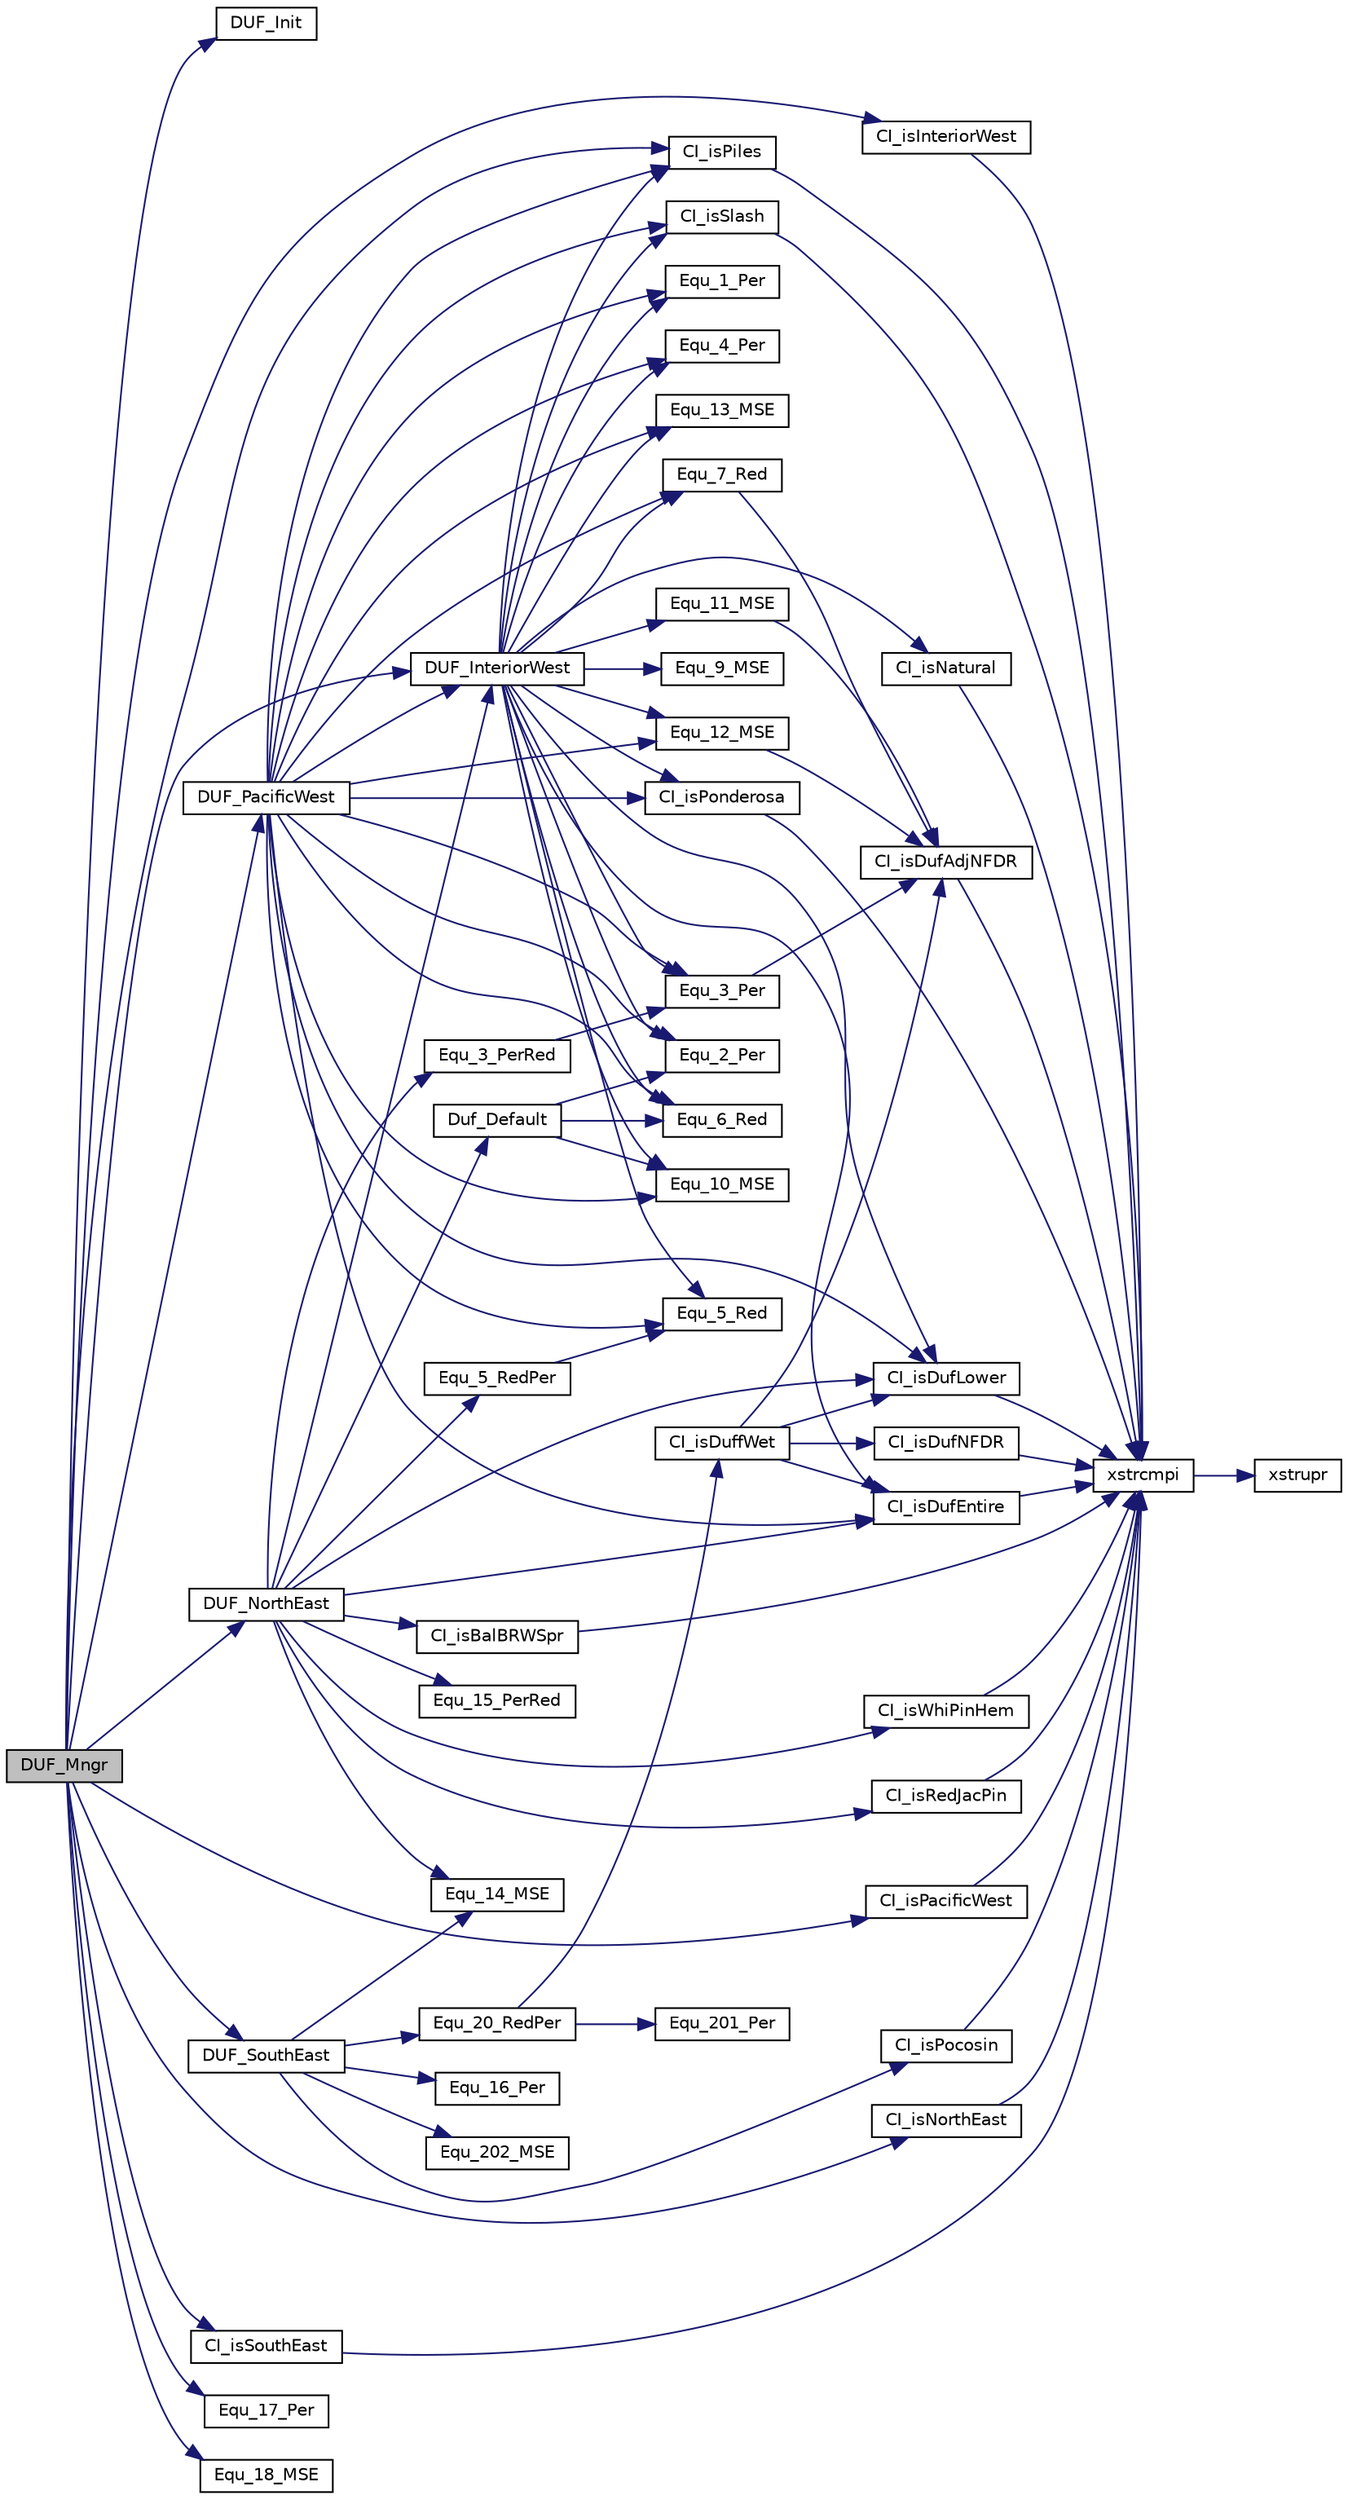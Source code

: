 digraph "DUF_Mngr"
{
  edge [fontname="Helvetica",fontsize="10",labelfontname="Helvetica",labelfontsize="10"];
  node [fontname="Helvetica",fontsize="10",shape=record];
  rankdir="LR";
  Node1 [label="DUF_Mngr",height=0.2,width=0.4,color="black", fillcolor="grey75", style="filled", fontcolor="black"];
  Node1 -> Node2 [color="midnightblue",fontsize="10",style="solid",fontname="Helvetica"];
  Node2 [label="DUF_Init",height=0.2,width=0.4,color="black", fillcolor="white", style="filled",URL="$fof__duf_8c.html#ad777609b0ce1300563989f1dcb0c9988"];
  Node1 -> Node3 [color="midnightblue",fontsize="10",style="solid",fontname="Helvetica"];
  Node3 [label="CI_isPiles",height=0.2,width=0.4,color="black", fillcolor="white", style="filled",URL="$fof__ci_8c.html#acac95d76ac4503b6b2cf70a617b55503"];
  Node3 -> Node4 [color="midnightblue",fontsize="10",style="solid",fontname="Helvetica"];
  Node4 [label="xstrcmpi",height=0.2,width=0.4,color="black", fillcolor="white", style="filled",URL="$fof__ansi_8h.html#ae4a2af8fafbd412557cbf887bb828c13"];
  Node4 -> Node5 [color="midnightblue",fontsize="10",style="solid",fontname="Helvetica"];
  Node5 [label="xstrupr",height=0.2,width=0.4,color="black", fillcolor="white", style="filled",URL="$fof__unix_8c.html#a597515502edd92634b421f7f86824375"];
  Node1 -> Node6 [color="midnightblue",fontsize="10",style="solid",fontname="Helvetica"];
  Node6 [label="Equ_17_Per",height=0.2,width=0.4,color="black", fillcolor="white", style="filled",URL="$fof__duf_8c.html#a3bcc3b8100c6e3038d716f5fde321c77"];
  Node1 -> Node7 [color="midnightblue",fontsize="10",style="solid",fontname="Helvetica"];
  Node7 [label="Equ_18_MSE",height=0.2,width=0.4,color="black", fillcolor="white", style="filled",URL="$fof__duf_8c.html#a5fcac1537c48860dfe281fdbcbd79715"];
  Node1 -> Node8 [color="midnightblue",fontsize="10",style="solid",fontname="Helvetica"];
  Node8 [label="CI_isInteriorWest",height=0.2,width=0.4,color="black", fillcolor="white", style="filled",URL="$fof__ci_8c.html#ab546f4602aa52712183b3e4403e2d1e3"];
  Node8 -> Node4 [color="midnightblue",fontsize="10",style="solid",fontname="Helvetica"];
  Node1 -> Node9 [color="midnightblue",fontsize="10",style="solid",fontname="Helvetica"];
  Node9 [label="DUF_InteriorWest",height=0.2,width=0.4,color="black", fillcolor="white", style="filled",URL="$fof__duf_8c.html#afc322b95242c6c2ba13dba748838b562"];
  Node9 -> Node3 [color="midnightblue",fontsize="10",style="solid",fontname="Helvetica"];
  Node9 -> Node10 [color="midnightblue",fontsize="10",style="solid",fontname="Helvetica"];
  Node10 [label="CI_isNatural",height=0.2,width=0.4,color="black", fillcolor="white", style="filled",URL="$fof__ci_8c.html#a07c69289cef1fc870f00c8153317d4de"];
  Node10 -> Node4 [color="midnightblue",fontsize="10",style="solid",fontname="Helvetica"];
  Node9 -> Node11 [color="midnightblue",fontsize="10",style="solid",fontname="Helvetica"];
  Node11 [label="CI_isSlash",height=0.2,width=0.4,color="black", fillcolor="white", style="filled",URL="$fof__ci_8c.html#a336d87710b45e28076a9c954ade18b7e"];
  Node11 -> Node4 [color="midnightblue",fontsize="10",style="solid",fontname="Helvetica"];
  Node9 -> Node12 [color="midnightblue",fontsize="10",style="solid",fontname="Helvetica"];
  Node12 [label="CI_isDufLower",height=0.2,width=0.4,color="black", fillcolor="white", style="filled",URL="$fof__ci_8c.html#a871f1b2863359cb57a51cb330a75af0b"];
  Node12 -> Node4 [color="midnightblue",fontsize="10",style="solid",fontname="Helvetica"];
  Node9 -> Node13 [color="midnightblue",fontsize="10",style="solid",fontname="Helvetica"];
  Node13 [label="Equ_1_Per",height=0.2,width=0.4,color="black", fillcolor="white", style="filled",URL="$fof__duf_8c.html#ad497dd2080e046a59010edf3e98a4a58"];
  Node9 -> Node14 [color="midnightblue",fontsize="10",style="solid",fontname="Helvetica"];
  Node14 [label="Equ_5_Red",height=0.2,width=0.4,color="black", fillcolor="white", style="filled",URL="$fof__duf_8c.html#aa6c8dbd59861d5ddbc2337f3db881839"];
  Node9 -> Node15 [color="midnightblue",fontsize="10",style="solid",fontname="Helvetica"];
  Node15 [label="Equ_9_MSE",height=0.2,width=0.4,color="black", fillcolor="white", style="filled",URL="$fof__duf_8c.html#aa8fd8d322d19dff9115aec2f62632557"];
  Node9 -> Node16 [color="midnightblue",fontsize="10",style="solid",fontname="Helvetica"];
  Node16 [label="CI_isDufEntire",height=0.2,width=0.4,color="black", fillcolor="white", style="filled",URL="$fof__ci_8c.html#a7313e8bc3f58e28d49fabdefd3d8c92d"];
  Node16 -> Node4 [color="midnightblue",fontsize="10",style="solid",fontname="Helvetica"];
  Node9 -> Node17 [color="midnightblue",fontsize="10",style="solid",fontname="Helvetica"];
  Node17 [label="Equ_2_Per",height=0.2,width=0.4,color="black", fillcolor="white", style="filled",URL="$fof__duf_8c.html#ae2c52427c7d7368cf5027bafdd7408d3"];
  Node9 -> Node18 [color="midnightblue",fontsize="10",style="solid",fontname="Helvetica"];
  Node18 [label="Equ_6_Red",height=0.2,width=0.4,color="black", fillcolor="white", style="filled",URL="$fof__duf_8c.html#a56db849e139ffa2ff5ac3db2ea46860f"];
  Node9 -> Node19 [color="midnightblue",fontsize="10",style="solid",fontname="Helvetica"];
  Node19 [label="Equ_10_MSE",height=0.2,width=0.4,color="black", fillcolor="white", style="filled",URL="$fof__duf_8c.html#aa8ef5b4feb38affaf81f869952c4b629"];
  Node9 -> Node20 [color="midnightblue",fontsize="10",style="solid",fontname="Helvetica"];
  Node20 [label="Equ_3_Per",height=0.2,width=0.4,color="black", fillcolor="white", style="filled",URL="$fof__duf_8c.html#a6179d86f9910c305dbfac17d0208282d"];
  Node20 -> Node21 [color="midnightblue",fontsize="10",style="solid",fontname="Helvetica"];
  Node21 [label="CI_isDufAdjNFDR",height=0.2,width=0.4,color="black", fillcolor="white", style="filled",URL="$fof__ci_8c.html#ae0c9eed5d7856b096c50bc8d39544fa7"];
  Node21 -> Node4 [color="midnightblue",fontsize="10",style="solid",fontname="Helvetica"];
  Node9 -> Node22 [color="midnightblue",fontsize="10",style="solid",fontname="Helvetica"];
  Node22 [label="Equ_7_Red",height=0.2,width=0.4,color="black", fillcolor="white", style="filled",URL="$fof__duf_8c.html#a4640d2954d7c36e9d361247a90eb4367"];
  Node22 -> Node21 [color="midnightblue",fontsize="10",style="solid",fontname="Helvetica"];
  Node9 -> Node23 [color="midnightblue",fontsize="10",style="solid",fontname="Helvetica"];
  Node23 [label="Equ_11_MSE",height=0.2,width=0.4,color="black", fillcolor="white", style="filled",URL="$fof__duf_8c.html#a675c890b1fbcadcb60c597d4a3bc7e12"];
  Node23 -> Node21 [color="midnightblue",fontsize="10",style="solid",fontname="Helvetica"];
  Node9 -> Node24 [color="midnightblue",fontsize="10",style="solid",fontname="Helvetica"];
  Node24 [label="CI_isPonderosa",height=0.2,width=0.4,color="black", fillcolor="white", style="filled",URL="$fof__ci_8c.html#aebcec5d3d23b3c527eafcab11948c276"];
  Node24 -> Node4 [color="midnightblue",fontsize="10",style="solid",fontname="Helvetica"];
  Node9 -> Node25 [color="midnightblue",fontsize="10",style="solid",fontname="Helvetica"];
  Node25 [label="Equ_4_Per",height=0.2,width=0.4,color="black", fillcolor="white", style="filled",URL="$fof__duf_8c.html#ac04b164bd75c526673cac948bcbc225e"];
  Node9 -> Node26 [color="midnightblue",fontsize="10",style="solid",fontname="Helvetica"];
  Node26 [label="Equ_13_MSE",height=0.2,width=0.4,color="black", fillcolor="white", style="filled",URL="$fof__duf_8c.html#abec033cc20494f86ea682e1212cb4e1b"];
  Node9 -> Node27 [color="midnightblue",fontsize="10",style="solid",fontname="Helvetica"];
  Node27 [label="Equ_12_MSE",height=0.2,width=0.4,color="black", fillcolor="white", style="filled",URL="$fof__duf_8c.html#af9b5087e927a14d849a0a0de797f3a6a"];
  Node27 -> Node21 [color="midnightblue",fontsize="10",style="solid",fontname="Helvetica"];
  Node1 -> Node28 [color="midnightblue",fontsize="10",style="solid",fontname="Helvetica"];
  Node28 [label="CI_isPacificWest",height=0.2,width=0.4,color="black", fillcolor="white", style="filled",URL="$fof__ci_8c.html#a8cac1179f67d615aaa915739e6a2c554"];
  Node28 -> Node4 [color="midnightblue",fontsize="10",style="solid",fontname="Helvetica"];
  Node1 -> Node29 [color="midnightblue",fontsize="10",style="solid",fontname="Helvetica"];
  Node29 [label="DUF_PacificWest",height=0.2,width=0.4,color="black", fillcolor="white", style="filled",URL="$fof__duf_8c.html#a85a3dbcdd19ae2bf1395bad872c6b3bf"];
  Node29 -> Node3 [color="midnightblue",fontsize="10",style="solid",fontname="Helvetica"];
  Node29 -> Node11 [color="midnightblue",fontsize="10",style="solid",fontname="Helvetica"];
  Node29 -> Node9 [color="midnightblue",fontsize="10",style="solid",fontname="Helvetica"];
  Node29 -> Node24 [color="midnightblue",fontsize="10",style="solid",fontname="Helvetica"];
  Node29 -> Node12 [color="midnightblue",fontsize="10",style="solid",fontname="Helvetica"];
  Node29 -> Node25 [color="midnightblue",fontsize="10",style="solid",fontname="Helvetica"];
  Node29 -> Node14 [color="midnightblue",fontsize="10",style="solid",fontname="Helvetica"];
  Node29 -> Node26 [color="midnightblue",fontsize="10",style="solid",fontname="Helvetica"];
  Node29 -> Node16 [color="midnightblue",fontsize="10",style="solid",fontname="Helvetica"];
  Node29 -> Node17 [color="midnightblue",fontsize="10",style="solid",fontname="Helvetica"];
  Node29 -> Node18 [color="midnightblue",fontsize="10",style="solid",fontname="Helvetica"];
  Node29 -> Node19 [color="midnightblue",fontsize="10",style="solid",fontname="Helvetica"];
  Node29 -> Node20 [color="midnightblue",fontsize="10",style="solid",fontname="Helvetica"];
  Node29 -> Node22 [color="midnightblue",fontsize="10",style="solid",fontname="Helvetica"];
  Node29 -> Node27 [color="midnightblue",fontsize="10",style="solid",fontname="Helvetica"];
  Node29 -> Node13 [color="midnightblue",fontsize="10",style="solid",fontname="Helvetica"];
  Node1 -> Node30 [color="midnightblue",fontsize="10",style="solid",fontname="Helvetica"];
  Node30 [label="CI_isNorthEast",height=0.2,width=0.4,color="black", fillcolor="white", style="filled",URL="$fof__ci_8c.html#a16cd99f1f86f56bcd8a6a95e5373eff1"];
  Node30 -> Node4 [color="midnightblue",fontsize="10",style="solid",fontname="Helvetica"];
  Node1 -> Node31 [color="midnightblue",fontsize="10",style="solid",fontname="Helvetica"];
  Node31 [label="DUF_NorthEast",height=0.2,width=0.4,color="black", fillcolor="white", style="filled",URL="$fof__duf_8c.html#a977c7b201a90041712c705909dca6b06"];
  Node31 -> Node32 [color="midnightblue",fontsize="10",style="solid",fontname="Helvetica"];
  Node32 [label="CI_isWhiPinHem",height=0.2,width=0.4,color="black", fillcolor="white", style="filled",URL="$fof__ci_8c.html#ab1779194887fc47974d2e6c62a9a88ad"];
  Node32 -> Node4 [color="midnightblue",fontsize="10",style="solid",fontname="Helvetica"];
  Node31 -> Node9 [color="midnightblue",fontsize="10",style="solid",fontname="Helvetica"];
  Node31 -> Node33 [color="midnightblue",fontsize="10",style="solid",fontname="Helvetica"];
  Node33 [label="CI_isRedJacPin",height=0.2,width=0.4,color="black", fillcolor="white", style="filled",URL="$fof__ci_8c.html#ac22b59b40f5a16a081ff664f0ec06d03"];
  Node33 -> Node4 [color="midnightblue",fontsize="10",style="solid",fontname="Helvetica"];
  Node31 -> Node34 [color="midnightblue",fontsize="10",style="solid",fontname="Helvetica"];
  Node34 [label="CI_isBalBRWSpr",height=0.2,width=0.4,color="black", fillcolor="white", style="filled",URL="$fof__ci_8c.html#a5e9d76857efb58db36adebf5a60cf1c4"];
  Node34 -> Node4 [color="midnightblue",fontsize="10",style="solid",fontname="Helvetica"];
  Node31 -> Node35 [color="midnightblue",fontsize="10",style="solid",fontname="Helvetica"];
  Node35 [label="Duf_Default",height=0.2,width=0.4,color="black", fillcolor="white", style="filled",URL="$fof__duf_8c.html#a32dd3b027872a766bf08862585cc0d86"];
  Node35 -> Node17 [color="midnightblue",fontsize="10",style="solid",fontname="Helvetica"];
  Node35 -> Node18 [color="midnightblue",fontsize="10",style="solid",fontname="Helvetica"];
  Node35 -> Node19 [color="midnightblue",fontsize="10",style="solid",fontname="Helvetica"];
  Node31 -> Node16 [color="midnightblue",fontsize="10",style="solid",fontname="Helvetica"];
  Node31 -> Node36 [color="midnightblue",fontsize="10",style="solid",fontname="Helvetica"];
  Node36 [label="Equ_15_PerRed",height=0.2,width=0.4,color="black", fillcolor="white", style="filled",URL="$fof__duf_8c.html#a2a5be2e0cf51ff2122afc6e822ae6807"];
  Node31 -> Node37 [color="midnightblue",fontsize="10",style="solid",fontname="Helvetica"];
  Node37 [label="Equ_14_MSE",height=0.2,width=0.4,color="black", fillcolor="white", style="filled",URL="$fof__duf_8c.html#a393a738dac2c30c33ecb49d61be1a243"];
  Node31 -> Node12 [color="midnightblue",fontsize="10",style="solid",fontname="Helvetica"];
  Node31 -> Node38 [color="midnightblue",fontsize="10",style="solid",fontname="Helvetica"];
  Node38 [label="Equ_3_PerRed",height=0.2,width=0.4,color="black", fillcolor="white", style="filled",URL="$fof__duf_8c.html#a1ed1fc89268120300ecb8a7b8179cf18"];
  Node38 -> Node20 [color="midnightblue",fontsize="10",style="solid",fontname="Helvetica"];
  Node31 -> Node39 [color="midnightblue",fontsize="10",style="solid",fontname="Helvetica"];
  Node39 [label="Equ_5_RedPer",height=0.2,width=0.4,color="black", fillcolor="white", style="filled",URL="$fof__duf_8c.html#a49588972dafcbcf487a0ac96b8c012fc"];
  Node39 -> Node14 [color="midnightblue",fontsize="10",style="solid",fontname="Helvetica"];
  Node1 -> Node40 [color="midnightblue",fontsize="10",style="solid",fontname="Helvetica"];
  Node40 [label="CI_isSouthEast",height=0.2,width=0.4,color="black", fillcolor="white", style="filled",URL="$fof__ci_8c.html#a3c38c2d4b1bced3ff317ec9abe2abe84"];
  Node40 -> Node4 [color="midnightblue",fontsize="10",style="solid",fontname="Helvetica"];
  Node1 -> Node41 [color="midnightblue",fontsize="10",style="solid",fontname="Helvetica"];
  Node41 [label="DUF_SouthEast",height=0.2,width=0.4,color="black", fillcolor="white", style="filled",URL="$fof__duf_8c.html#a8fde352589f18479e3f1043c04138384"];
  Node41 -> Node42 [color="midnightblue",fontsize="10",style="solid",fontname="Helvetica"];
  Node42 [label="CI_isPocosin",height=0.2,width=0.4,color="black", fillcolor="white", style="filled",URL="$fof__ci_8c.html#a958f4ebc11233cac1459e2b6989f576e"];
  Node42 -> Node4 [color="midnightblue",fontsize="10",style="solid",fontname="Helvetica"];
  Node41 -> Node43 [color="midnightblue",fontsize="10",style="solid",fontname="Helvetica"];
  Node43 [label="Equ_20_RedPer",height=0.2,width=0.4,color="black", fillcolor="white", style="filled",URL="$fof__duf_8c.html#ae3dc96d908dc6a043f095e928b82621e"];
  Node43 -> Node44 [color="midnightblue",fontsize="10",style="solid",fontname="Helvetica"];
  Node44 [label="CI_isDuffWet",height=0.2,width=0.4,color="black", fillcolor="white", style="filled",URL="$fof__ci_8c.html#a1e39db4eab761116ee4cd066f1edd7c8"];
  Node44 -> Node16 [color="midnightblue",fontsize="10",style="solid",fontname="Helvetica"];
  Node44 -> Node12 [color="midnightblue",fontsize="10",style="solid",fontname="Helvetica"];
  Node44 -> Node45 [color="midnightblue",fontsize="10",style="solid",fontname="Helvetica"];
  Node45 [label="CI_isDufNFDR",height=0.2,width=0.4,color="black", fillcolor="white", style="filled",URL="$fof__ci_8c.html#a4dc21adf226a404c9f6ad34dd4df3687"];
  Node45 -> Node4 [color="midnightblue",fontsize="10",style="solid",fontname="Helvetica"];
  Node44 -> Node21 [color="midnightblue",fontsize="10",style="solid",fontname="Helvetica"];
  Node43 -> Node46 [color="midnightblue",fontsize="10",style="solid",fontname="Helvetica"];
  Node46 [label="Equ_201_Per",height=0.2,width=0.4,color="black", fillcolor="white", style="filled",URL="$fof__duf_8c.html#a7205d707b5f14ede315edab1b40fa43d"];
  Node41 -> Node47 [color="midnightblue",fontsize="10",style="solid",fontname="Helvetica"];
  Node47 [label="Equ_202_MSE",height=0.2,width=0.4,color="black", fillcolor="white", style="filled",URL="$fof__duf_8c.html#a8708df586ed23de3c8fbd37045c6dd8e"];
  Node41 -> Node48 [color="midnightblue",fontsize="10",style="solid",fontname="Helvetica"];
  Node48 [label="Equ_16_Per",height=0.2,width=0.4,color="black", fillcolor="white", style="filled",URL="$fof__duf_8c.html#a9669cc6d2adf44fc5f0609ec4f346aad"];
  Node41 -> Node37 [color="midnightblue",fontsize="10",style="solid",fontname="Helvetica"];
}
